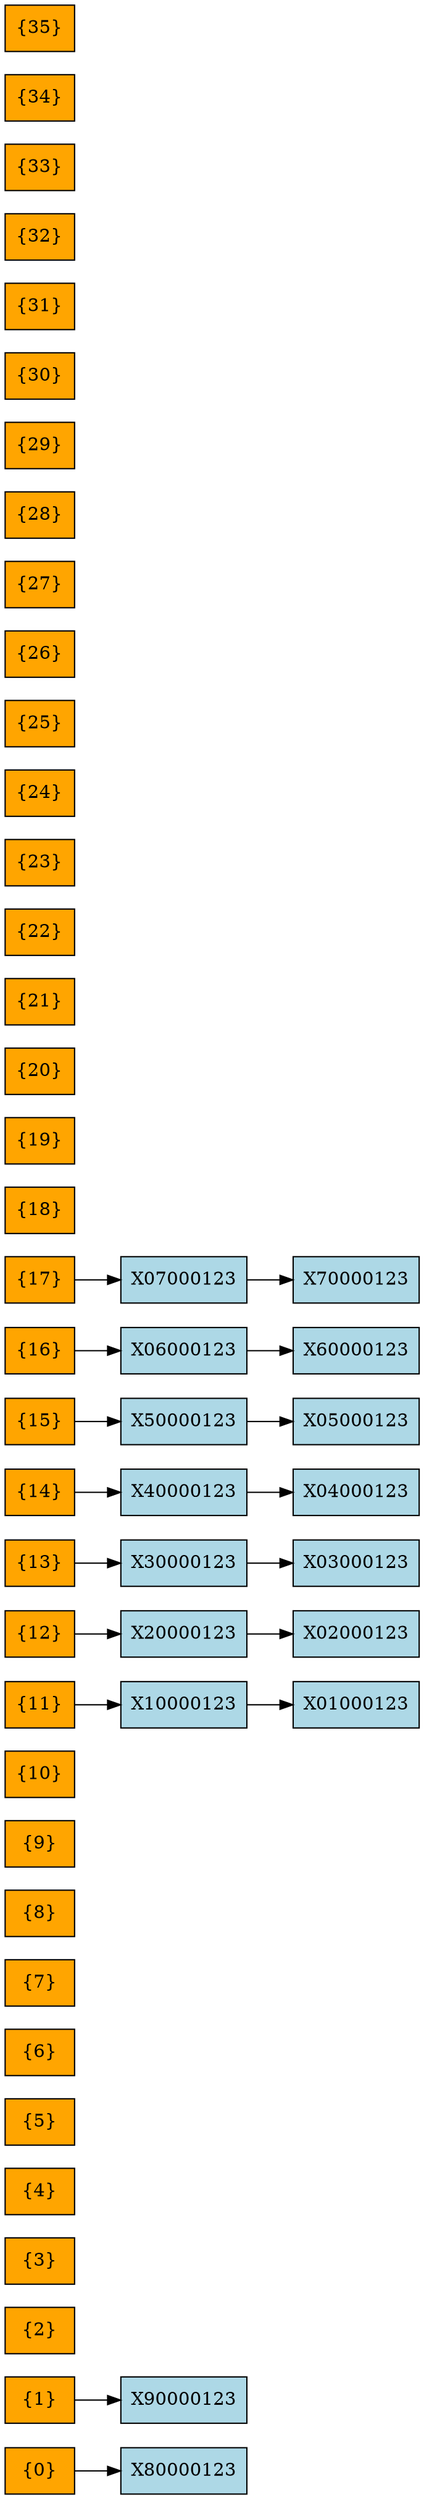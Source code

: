 digraph G {
rankdir=LR;
node [shape=record];
index0 [label="{0}", shape=box, style=filled, fillcolor=orange];
index1 [label="{1}", shape=box, style=filled, fillcolor=orange];
index2 [label="{2}", shape=box, style=filled, fillcolor=orange];
index3 [label="{3}", shape=box, style=filled, fillcolor=orange];
index4 [label="{4}", shape=box, style=filled, fillcolor=orange];
index5 [label="{5}", shape=box, style=filled, fillcolor=orange];
index6 [label="{6}", shape=box, style=filled, fillcolor=orange];
index7 [label="{7}", shape=box, style=filled, fillcolor=orange];
index8 [label="{8}", shape=box, style=filled, fillcolor=orange];
index9 [label="{9}", shape=box, style=filled, fillcolor=orange];
index10 [label="{10}", shape=box, style=filled, fillcolor=orange];
index11 [label="{11}", shape=box, style=filled, fillcolor=orange];
index12 [label="{12}", shape=box, style=filled, fillcolor=orange];
index13 [label="{13}", shape=box, style=filled, fillcolor=orange];
index14 [label="{14}", shape=box, style=filled, fillcolor=orange];
index15 [label="{15}", shape=box, style=filled, fillcolor=orange];
index16 [label="{16}", shape=box, style=filled, fillcolor=orange];
index17 [label="{17}", shape=box, style=filled, fillcolor=orange];
index18 [label="{18}", shape=box, style=filled, fillcolor=orange];
index19 [label="{19}", shape=box, style=filled, fillcolor=orange];
index20 [label="{20}", shape=box, style=filled, fillcolor=orange];
index21 [label="{21}", shape=box, style=filled, fillcolor=orange];
index22 [label="{22}", shape=box, style=filled, fillcolor=orange];
index23 [label="{23}", shape=box, style=filled, fillcolor=orange];
index24 [label="{24}", shape=box, style=filled, fillcolor=orange];
index25 [label="{25}", shape=box, style=filled, fillcolor=orange];
index26 [label="{26}", shape=box, style=filled, fillcolor=orange];
index27 [label="{27}", shape=box, style=filled, fillcolor=orange];
index28 [label="{28}", shape=box, style=filled, fillcolor=orange];
index29 [label="{29}", shape=box, style=filled, fillcolor=orange];
index30 [label="{30}", shape=box, style=filled, fillcolor=orange];
index31 [label="{31}", shape=box, style=filled, fillcolor=orange];
index32 [label="{32}", shape=box, style=filled, fillcolor=orange];
index33 [label="{33}", shape=box, style=filled, fillcolor=orange];
index34 [label="{34}", shape=box, style=filled, fillcolor=orange];
index35 [label="{35}", shape=box, style=filled, fillcolor=orange];
nodo0_0 [label="{X80000123}", shape=record, style=filled, fillcolor=lightblue];
index0 -> nodo0_0;
nodo1_0 [label="{X90000123}", shape=record, style=filled, fillcolor=lightblue];
index1 -> nodo1_0;
nodo11_0 [label="{X10000123}", shape=record, style=filled, fillcolor=lightblue];
index11 -> nodo11_0;
nodo11_1 [label="{X01000123}", shape=record, style=filled, fillcolor=lightblue];
nodo11_0 -> nodo11_1;
nodo12_0 [label="{X20000123}", shape=record, style=filled, fillcolor=lightblue];
index12 -> nodo12_0;
nodo12_1 [label="{X02000123}", shape=record, style=filled, fillcolor=lightblue];
nodo12_0 -> nodo12_1;
nodo13_0 [label="{X30000123}", shape=record, style=filled, fillcolor=lightblue];
index13 -> nodo13_0;
nodo13_1 [label="{X03000123}", shape=record, style=filled, fillcolor=lightblue];
nodo13_0 -> nodo13_1;
nodo14_0 [label="{X40000123}", shape=record, style=filled, fillcolor=lightblue];
index14 -> nodo14_0;
nodo14_1 [label="{X04000123}", shape=record, style=filled, fillcolor=lightblue];
nodo14_0 -> nodo14_1;
nodo15_0 [label="{X50000123}", shape=record, style=filled, fillcolor=lightblue];
index15 -> nodo15_0;
nodo15_1 [label="{X05000123}", shape=record, style=filled, fillcolor=lightblue];
nodo15_0 -> nodo15_1;
nodo16_0 [label="{X06000123}", shape=record, style=filled, fillcolor=lightblue];
index16 -> nodo16_0;
nodo16_1 [label="{X60000123}", shape=record, style=filled, fillcolor=lightblue];
nodo16_0 -> nodo16_1;
nodo17_0 [label="{X07000123}", shape=record, style=filled, fillcolor=lightblue];
index17 -> nodo17_0;
nodo17_1 [label="{X70000123}", shape=record, style=filled, fillcolor=lightblue];
nodo17_0 -> nodo17_1;
}
